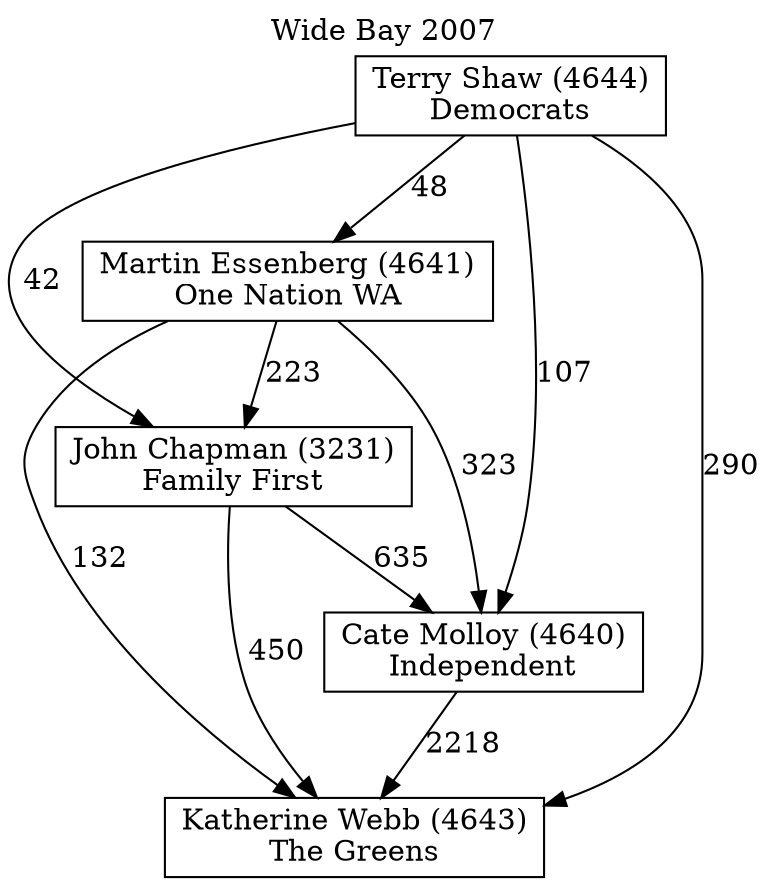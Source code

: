 // House preference flow
digraph "Katherine Webb (4643)_Wide Bay_2007" {
	graph [label="Wide Bay 2007" labelloc=t mclimit=10]
	node [shape=box]
	"Katherine Webb (4643)" [label="Katherine Webb (4643)
The Greens"]
	"Cate Molloy (4640)" [label="Cate Molloy (4640)
Independent"]
	"John Chapman (3231)" [label="John Chapman (3231)
Family First"]
	"Martin Essenberg (4641)" [label="Martin Essenberg (4641)
One Nation WA"]
	"Terry Shaw (4644)" [label="Terry Shaw (4644)
Democrats"]
	"Katherine Webb (4643)" [label="Katherine Webb (4643)
The Greens"]
	"John Chapman (3231)" [label="John Chapman (3231)
Family First"]
	"Martin Essenberg (4641)" [label="Martin Essenberg (4641)
One Nation WA"]
	"Terry Shaw (4644)" [label="Terry Shaw (4644)
Democrats"]
	"Katherine Webb (4643)" [label="Katherine Webb (4643)
The Greens"]
	"Martin Essenberg (4641)" [label="Martin Essenberg (4641)
One Nation WA"]
	"Terry Shaw (4644)" [label="Terry Shaw (4644)
Democrats"]
	"Katherine Webb (4643)" [label="Katherine Webb (4643)
The Greens"]
	"Terry Shaw (4644)" [label="Terry Shaw (4644)
Democrats"]
	"Terry Shaw (4644)" [label="Terry Shaw (4644)
Democrats"]
	"Martin Essenberg (4641)" [label="Martin Essenberg (4641)
One Nation WA"]
	"Terry Shaw (4644)" [label="Terry Shaw (4644)
Democrats"]
	"Terry Shaw (4644)" [label="Terry Shaw (4644)
Democrats"]
	"John Chapman (3231)" [label="John Chapman (3231)
Family First"]
	"Martin Essenberg (4641)" [label="Martin Essenberg (4641)
One Nation WA"]
	"Terry Shaw (4644)" [label="Terry Shaw (4644)
Democrats"]
	"John Chapman (3231)" [label="John Chapman (3231)
Family First"]
	"Terry Shaw (4644)" [label="Terry Shaw (4644)
Democrats"]
	"Terry Shaw (4644)" [label="Terry Shaw (4644)
Democrats"]
	"Martin Essenberg (4641)" [label="Martin Essenberg (4641)
One Nation WA"]
	"Terry Shaw (4644)" [label="Terry Shaw (4644)
Democrats"]
	"Terry Shaw (4644)" [label="Terry Shaw (4644)
Democrats"]
	"Cate Molloy (4640)" [label="Cate Molloy (4640)
Independent"]
	"John Chapman (3231)" [label="John Chapman (3231)
Family First"]
	"Martin Essenberg (4641)" [label="Martin Essenberg (4641)
One Nation WA"]
	"Terry Shaw (4644)" [label="Terry Shaw (4644)
Democrats"]
	"Cate Molloy (4640)" [label="Cate Molloy (4640)
Independent"]
	"Martin Essenberg (4641)" [label="Martin Essenberg (4641)
One Nation WA"]
	"Terry Shaw (4644)" [label="Terry Shaw (4644)
Democrats"]
	"Cate Molloy (4640)" [label="Cate Molloy (4640)
Independent"]
	"Terry Shaw (4644)" [label="Terry Shaw (4644)
Democrats"]
	"Terry Shaw (4644)" [label="Terry Shaw (4644)
Democrats"]
	"Martin Essenberg (4641)" [label="Martin Essenberg (4641)
One Nation WA"]
	"Terry Shaw (4644)" [label="Terry Shaw (4644)
Democrats"]
	"Terry Shaw (4644)" [label="Terry Shaw (4644)
Democrats"]
	"John Chapman (3231)" [label="John Chapman (3231)
Family First"]
	"Martin Essenberg (4641)" [label="Martin Essenberg (4641)
One Nation WA"]
	"Terry Shaw (4644)" [label="Terry Shaw (4644)
Democrats"]
	"John Chapman (3231)" [label="John Chapman (3231)
Family First"]
	"Terry Shaw (4644)" [label="Terry Shaw (4644)
Democrats"]
	"Terry Shaw (4644)" [label="Terry Shaw (4644)
Democrats"]
	"Martin Essenberg (4641)" [label="Martin Essenberg (4641)
One Nation WA"]
	"Terry Shaw (4644)" [label="Terry Shaw (4644)
Democrats"]
	"Terry Shaw (4644)" [label="Terry Shaw (4644)
Democrats"]
	"Cate Molloy (4640)" -> "Katherine Webb (4643)" [label=2218]
	"John Chapman (3231)" -> "Cate Molloy (4640)" [label=635]
	"Martin Essenberg (4641)" -> "John Chapman (3231)" [label=223]
	"Terry Shaw (4644)" -> "Martin Essenberg (4641)" [label=48]
	"John Chapman (3231)" -> "Katherine Webb (4643)" [label=450]
	"Martin Essenberg (4641)" -> "Katherine Webb (4643)" [label=132]
	"Terry Shaw (4644)" -> "Katherine Webb (4643)" [label=290]
	"Terry Shaw (4644)" -> "John Chapman (3231)" [label=42]
	"Martin Essenberg (4641)" -> "Cate Molloy (4640)" [label=323]
	"Terry Shaw (4644)" -> "Cate Molloy (4640)" [label=107]
}
